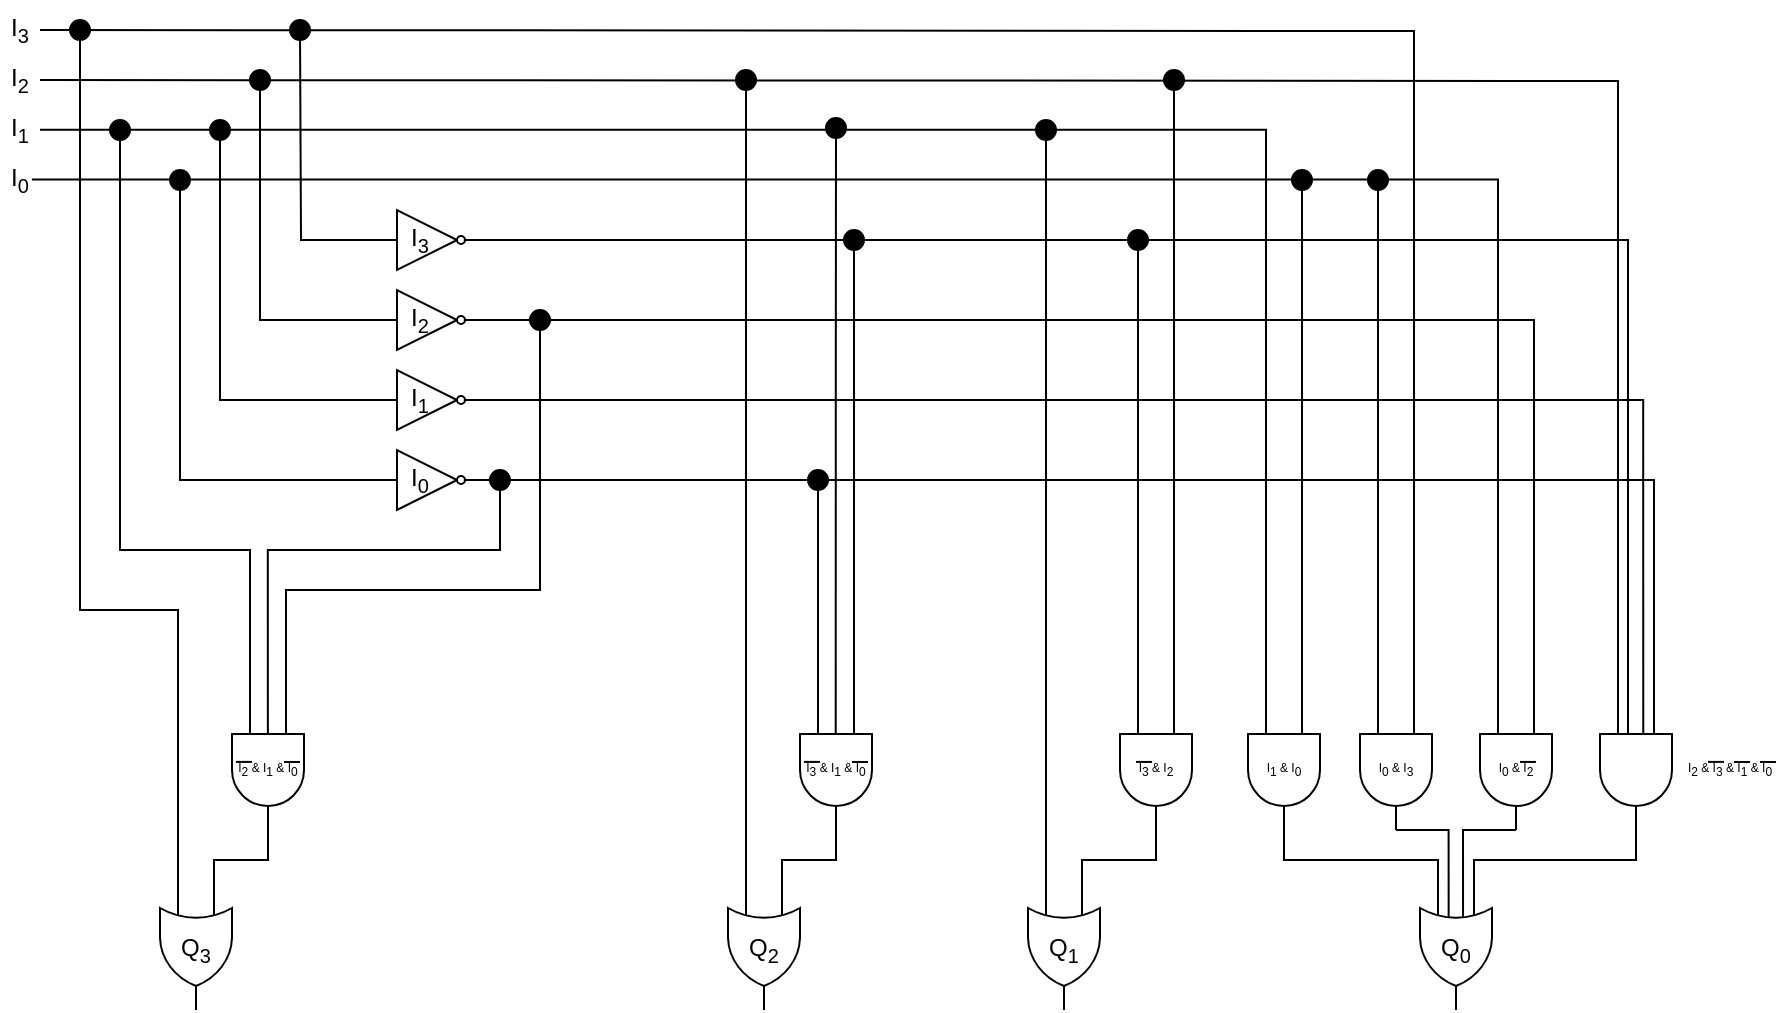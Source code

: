 <mxfile version="15.4.0" type="device"><diagram id="qhdzgQa4dN1xItQLGR_f" name="Page-1"><mxGraphModel dx="2607" dy="3973" grid="1" gridSize="10" guides="1" tooltips="1" connect="1" arrows="1" fold="1" page="1" pageScale="1" pageWidth="850" pageHeight="1100" math="0" shadow="0"><root><mxCell id="0"/><mxCell id="1" parent="0"/><mxCell id="BdLW9g0tiBQz_t7DV60y-3" value="" style="verticalLabelPosition=bottom;shadow=0;dashed=0;align=center;html=1;verticalAlign=top;shape=mxgraph.electrical.logic_gates.logic_gate;operation=or;direction=south;" vertex="1" parent="1"><mxGeometry x="554" y="590" width="36" height="60" as="geometry"/></mxCell><mxCell id="ufMoF6rWDQiRs9tF8nLe-1" value="" style="endArrow=none;html=1;rounded=0;edgeStyle=orthogonalEdgeStyle;entryX=0;entryY=0.25;entryDx=0;entryDy=0;entryPerimeter=0;" parent="1" edge="1" target="BdLW9g0tiBQz_t7DV60y-16"><mxGeometry width="50" height="50" relative="1" as="geometry"><mxPoint x="60" y="160" as="sourcePoint"/><mxPoint x="830" y="160" as="targetPoint"/></mxGeometry></mxCell><mxCell id="ufMoF6rWDQiRs9tF8nLe-2" value="I&lt;sub&gt;3&lt;/sub&gt;" style="text;html=1;strokeColor=none;fillColor=none;align=center;verticalAlign=middle;whiteSpace=wrap;rounded=0;" parent="1" vertex="1"><mxGeometry x="40" y="145" width="20" height="30" as="geometry"/></mxCell><mxCell id="ufMoF6rWDQiRs9tF8nLe-3" value="" style="endArrow=none;html=1;rounded=0;edgeStyle=orthogonalEdgeStyle;entryX=0;entryY=0.75;entryDx=0;entryDy=0;entryPerimeter=0;" parent="1" edge="1" target="BdLW9g0tiBQz_t7DV60y-17"><mxGeometry width="50" height="50" relative="1" as="geometry"><mxPoint x="60" y="185" as="sourcePoint"/><mxPoint x="830" y="185" as="targetPoint"/></mxGeometry></mxCell><mxCell id="ufMoF6rWDQiRs9tF8nLe-4" value="I&lt;sub&gt;2&lt;/sub&gt;" style="text;html=1;strokeColor=none;fillColor=none;align=center;verticalAlign=middle;whiteSpace=wrap;rounded=0;" parent="1" vertex="1"><mxGeometry x="40" y="170" width="20" height="30" as="geometry"/></mxCell><mxCell id="ufMoF6rWDQiRs9tF8nLe-11" value="" style="endArrow=none;html=1;rounded=0;edgeStyle=orthogonalEdgeStyle;entryX=0;entryY=0.75;entryDx=0;entryDy=0;entryPerimeter=0;" parent="1" edge="1" target="BdLW9g0tiBQz_t7DV60y-14"><mxGeometry width="50" height="50" relative="1" as="geometry"><mxPoint x="60" y="209.9" as="sourcePoint"/><mxPoint x="830" y="210" as="targetPoint"/><Array as="points"><mxPoint x="673" y="210"/></Array></mxGeometry></mxCell><mxCell id="ufMoF6rWDQiRs9tF8nLe-12" value="I&lt;sub&gt;&lt;font style=&quot;font-size: 10px&quot;&gt;1&lt;/font&gt;&lt;/sub&gt;" style="text;html=1;strokeColor=none;fillColor=none;align=center;verticalAlign=middle;whiteSpace=wrap;rounded=0;" parent="1" vertex="1"><mxGeometry x="40" y="195" width="20" height="30" as="geometry"/></mxCell><mxCell id="ufMoF6rWDQiRs9tF8nLe-13" value="" style="endArrow=none;html=1;rounded=0;edgeStyle=orthogonalEdgeStyle;entryX=0;entryY=0.75;entryDx=0;entryDy=0;entryPerimeter=0;" parent="1" edge="1" target="BdLW9g0tiBQz_t7DV60y-15"><mxGeometry width="50" height="50" relative="1" as="geometry"><mxPoint x="56" y="234.8" as="sourcePoint"/><mxPoint x="786" y="234.9" as="targetPoint"/><Array as="points"><mxPoint x="789" y="235"/></Array></mxGeometry></mxCell><mxCell id="ufMoF6rWDQiRs9tF8nLe-14" value="I&lt;sub&gt;&lt;font style=&quot;font-size: 10px&quot;&gt;0&lt;/font&gt;&lt;/sub&gt;" style="text;html=1;strokeColor=none;fillColor=none;align=center;verticalAlign=middle;whiteSpace=wrap;rounded=0;" parent="1" vertex="1"><mxGeometry x="40" y="220" width="20" height="30" as="geometry"/></mxCell><mxCell id="ufMoF6rWDQiRs9tF8nLe-16" value="" style="verticalLabelPosition=bottom;shadow=0;dashed=0;align=center;html=1;verticalAlign=top;shape=mxgraph.electrical.logic_gates.logic_gate;operation=and;direction=south;" parent="1" vertex="1"><mxGeometry x="156" y="500" width="36" height="60" as="geometry"/></mxCell><mxCell id="ufMoF6rWDQiRs9tF8nLe-17" value="" style="verticalLabelPosition=bottom;shadow=0;dashed=0;align=center;html=1;verticalAlign=top;shape=mxgraph.electrical.logic_gates.logic_gate;operation=or;direction=south;" parent="1" vertex="1"><mxGeometry x="120" y="590" width="36" height="60" as="geometry"/></mxCell><mxCell id="ufMoF6rWDQiRs9tF8nLe-18" value="" style="endArrow=none;html=1;rounded=0;edgeStyle=orthogonalEdgeStyle;exitX=0;exitY=0.75;exitDx=0;exitDy=0;exitPerimeter=0;" parent="1" source="ufMoF6rWDQiRs9tF8nLe-17" edge="1"><mxGeometry width="50" height="50" relative="1" as="geometry"><mxPoint x="30" y="360" as="sourcePoint"/><mxPoint x="80" y="160" as="targetPoint"/><Array as="points"><mxPoint x="129" y="450"/><mxPoint x="80" y="450"/></Array></mxGeometry></mxCell><mxCell id="ufMoF6rWDQiRs9tF8nLe-19" value="" style="ellipse;whiteSpace=wrap;html=1;aspect=fixed;fillColor=#000000;" parent="1" vertex="1"><mxGeometry x="75" y="155" width="10" height="10" as="geometry"/></mxCell><mxCell id="ufMoF6rWDQiRs9tF8nLe-20" value="" style="endArrow=none;html=1;rounded=0;edgeStyle=orthogonalEdgeStyle;entryX=1;entryY=0.5;entryDx=0;entryDy=0;entryPerimeter=0;exitX=0;exitY=0.25;exitDx=0;exitDy=0;exitPerimeter=0;" parent="1" source="ufMoF6rWDQiRs9tF8nLe-17" target="ufMoF6rWDQiRs9tF8nLe-16" edge="1"><mxGeometry width="50" height="50" relative="1" as="geometry"><mxPoint x="230" y="660" as="sourcePoint"/><mxPoint x="280" y="610" as="targetPoint"/></mxGeometry></mxCell><mxCell id="ufMoF6rWDQiRs9tF8nLe-21" value="" style="verticalLabelPosition=bottom;shadow=0;dashed=0;align=center;html=1;verticalAlign=top;shape=mxgraph.electrical.logic_gates.inverter_2;fillColor=#FFFFFF;" parent="1" vertex="1"><mxGeometry x="230" y="250" width="50" height="30" as="geometry"/></mxCell><mxCell id="ufMoF6rWDQiRs9tF8nLe-27" value="" style="endArrow=none;html=1;rounded=0;edgeStyle=orthogonalEdgeStyle;exitX=0;exitY=0.5;exitDx=0;exitDy=0;exitPerimeter=0;" parent="1" source="ufMoF6rWDQiRs9tF8nLe-21" edge="1"><mxGeometry width="50" height="50" relative="1" as="geometry"><mxPoint x="160" y="300" as="sourcePoint"/><mxPoint x="190" y="160" as="targetPoint"/></mxGeometry></mxCell><mxCell id="ufMoF6rWDQiRs9tF8nLe-28" value="" style="endArrow=none;html=1;rounded=0;edgeStyle=orthogonalEdgeStyle;entryX=0;entryY=0.5;entryDx=0;entryDy=0;entryPerimeter=0;" parent="1" target="ufMoF6rWDQiRs9tF8nLe-29" edge="1"><mxGeometry width="50" height="50" relative="1" as="geometry"><mxPoint x="170" y="185" as="sourcePoint"/><mxPoint x="230" y="300" as="targetPoint"/><Array as="points"><mxPoint x="170" y="185"/><mxPoint x="170" y="305"/></Array></mxGeometry></mxCell><mxCell id="ufMoF6rWDQiRs9tF8nLe-29" value="" style="verticalLabelPosition=bottom;shadow=0;dashed=0;align=center;html=1;verticalAlign=top;shape=mxgraph.electrical.logic_gates.inverter_2;fillColor=#FFFFFF;" parent="1" vertex="1"><mxGeometry x="230" y="290" width="50" height="30" as="geometry"/></mxCell><mxCell id="ufMoF6rWDQiRs9tF8nLe-30" value="" style="ellipse;whiteSpace=wrap;html=1;aspect=fixed;fillColor=#000000;" parent="1" vertex="1"><mxGeometry x="185" y="155" width="10" height="10" as="geometry"/></mxCell><mxCell id="ufMoF6rWDQiRs9tF8nLe-31" value="" style="ellipse;whiteSpace=wrap;html=1;aspect=fixed;fillColor=#000000;" parent="1" vertex="1"><mxGeometry x="165" y="180" width="10" height="10" as="geometry"/></mxCell><mxCell id="ufMoF6rWDQiRs9tF8nLe-32" value="" style="verticalLabelPosition=bottom;shadow=0;dashed=0;align=center;html=1;verticalAlign=top;shape=mxgraph.electrical.logic_gates.inverter_2;fillColor=#FFFFFF;" parent="1" vertex="1"><mxGeometry x="230" y="330" width="50" height="30" as="geometry"/></mxCell><mxCell id="ufMoF6rWDQiRs9tF8nLe-33" value="" style="endArrow=none;html=1;rounded=0;edgeStyle=orthogonalEdgeStyle;entryX=0;entryY=0.5;entryDx=0;entryDy=0;entryPerimeter=0;" parent="1" target="ufMoF6rWDQiRs9tF8nLe-32" edge="1"><mxGeometry width="50" height="50" relative="1" as="geometry"><mxPoint x="150" y="210" as="sourcePoint"/><mxPoint x="230" y="340" as="targetPoint"/><Array as="points"><mxPoint x="150" y="345"/></Array></mxGeometry></mxCell><mxCell id="ufMoF6rWDQiRs9tF8nLe-34" value="" style="ellipse;whiteSpace=wrap;html=1;aspect=fixed;fillColor=#000000;" parent="1" vertex="1"><mxGeometry x="145" y="205" width="10" height="10" as="geometry"/></mxCell><mxCell id="ufMoF6rWDQiRs9tF8nLe-36" value="" style="verticalLabelPosition=bottom;shadow=0;dashed=0;align=center;html=1;verticalAlign=top;shape=mxgraph.electrical.logic_gates.inverter_2;fillColor=#FFFFFF;" parent="1" vertex="1"><mxGeometry x="230" y="370" width="50" height="30" as="geometry"/></mxCell><mxCell id="ufMoF6rWDQiRs9tF8nLe-37" value="" style="endArrow=none;html=1;rounded=0;edgeStyle=orthogonalEdgeStyle;entryX=0;entryY=0.5;entryDx=0;entryDy=0;entryPerimeter=0;" parent="1" target="ufMoF6rWDQiRs9tF8nLe-36" edge="1"><mxGeometry width="50" height="50" relative="1" as="geometry"><mxPoint x="130" y="235" as="sourcePoint"/><mxPoint x="230" y="380" as="targetPoint"/><Array as="points"><mxPoint x="130" y="385"/></Array></mxGeometry></mxCell><mxCell id="ufMoF6rWDQiRs9tF8nLe-38" value="" style="ellipse;whiteSpace=wrap;html=1;aspect=fixed;fillColor=#000000;" parent="1" vertex="1"><mxGeometry x="125" y="230" width="10" height="10" as="geometry"/></mxCell><mxCell id="ufMoF6rWDQiRs9tF8nLe-39" value="" style="endArrow=none;html=1;rounded=0;edgeStyle=orthogonalEdgeStyle;exitX=0;exitY=0.75;exitDx=0;exitDy=0;exitPerimeter=0;" parent="1" source="ufMoF6rWDQiRs9tF8nLe-16" edge="1"><mxGeometry width="50" height="50" relative="1" as="geometry"><mxPoint x="230" y="500" as="sourcePoint"/><mxPoint x="100" y="210" as="targetPoint"/><Array as="points"><mxPoint x="165" y="420"/><mxPoint x="100" y="420"/></Array></mxGeometry></mxCell><mxCell id="ufMoF6rWDQiRs9tF8nLe-40" value="" style="ellipse;whiteSpace=wrap;html=1;aspect=fixed;fillColor=#000000;" parent="1" vertex="1"><mxGeometry x="95" y="205" width="10" height="10" as="geometry"/></mxCell><mxCell id="ufMoF6rWDQiRs9tF8nLe-41" value="" style="endArrow=none;html=1;rounded=0;edgeStyle=orthogonalEdgeStyle;entryX=1;entryY=0.5;entryDx=0;entryDy=0;entryPerimeter=0;exitX=0.199;exitY=0.502;exitDx=0;exitDy=0;exitPerimeter=0;" parent="1" source="ufMoF6rWDQiRs9tF8nLe-16" target="ufMoF6rWDQiRs9tF8nLe-36" edge="1"><mxGeometry width="50" height="50" relative="1" as="geometry"><mxPoint x="250" y="470" as="sourcePoint"/><mxPoint x="300" y="420" as="targetPoint"/><Array as="points"><mxPoint x="174" y="420"/><mxPoint x="290" y="420"/><mxPoint x="290" y="385"/></Array></mxGeometry></mxCell><mxCell id="ufMoF6rWDQiRs9tF8nLe-42" value="" style="endArrow=none;html=1;rounded=0;edgeStyle=orthogonalEdgeStyle;entryX=1;entryY=0.5;entryDx=0;entryDy=0;entryPerimeter=0;exitX=0;exitY=0.25;exitDx=0;exitDy=0;exitPerimeter=0;" parent="1" source="ufMoF6rWDQiRs9tF8nLe-16" target="ufMoF6rWDQiRs9tF8nLe-29" edge="1"><mxGeometry width="50" height="50" relative="1" as="geometry"><mxPoint x="300" y="470" as="sourcePoint"/><mxPoint x="350" y="420" as="targetPoint"/><Array as="points"><mxPoint x="183" y="440"/><mxPoint x="310" y="440"/><mxPoint x="310" y="305"/></Array></mxGeometry></mxCell><mxCell id="ufMoF6rWDQiRs9tF8nLe-43" value="I&lt;sub&gt;&lt;font style=&quot;font-size: 10px&quot;&gt;1&lt;/font&gt;&lt;/sub&gt;" style="text;html=1;strokeColor=none;fillColor=none;align=center;verticalAlign=middle;whiteSpace=wrap;rounded=0;" parent="1" vertex="1"><mxGeometry x="240" y="330" width="20" height="30" as="geometry"/></mxCell><mxCell id="ufMoF6rWDQiRs9tF8nLe-44" value="I&lt;sub&gt;0&lt;/sub&gt;" style="text;html=1;strokeColor=none;fillColor=none;align=center;verticalAlign=middle;whiteSpace=wrap;rounded=0;" parent="1" vertex="1"><mxGeometry x="240" y="370" width="20" height="30" as="geometry"/></mxCell><mxCell id="ufMoF6rWDQiRs9tF8nLe-45" value="I&lt;sub&gt;&lt;font style=&quot;font-size: 10px&quot;&gt;3&lt;/font&gt;&lt;/sub&gt;" style="text;html=1;strokeColor=none;fillColor=none;align=center;verticalAlign=middle;whiteSpace=wrap;rounded=0;" parent="1" vertex="1"><mxGeometry x="240" y="250" width="20" height="30" as="geometry"/></mxCell><mxCell id="ufMoF6rWDQiRs9tF8nLe-46" value="I&lt;sub&gt;&lt;font style=&quot;font-size: 10px&quot;&gt;2&lt;/font&gt;&lt;/sub&gt;" style="text;html=1;strokeColor=none;fillColor=none;align=center;verticalAlign=middle;whiteSpace=wrap;rounded=0;" parent="1" vertex="1"><mxGeometry x="240" y="290" width="20" height="30" as="geometry"/></mxCell><mxCell id="ufMoF6rWDQiRs9tF8nLe-48" value="Q&lt;sub&gt;3&lt;/sub&gt;" style="text;html=1;strokeColor=none;fillColor=none;align=center;verticalAlign=middle;whiteSpace=wrap;rounded=0;" parent="1" vertex="1"><mxGeometry x="128" y="605" width="20" height="30" as="geometry"/></mxCell><mxCell id="ufMoF6rWDQiRs9tF8nLe-50" value="" style="verticalLabelPosition=bottom;shadow=0;dashed=0;align=center;html=1;verticalAlign=top;shape=mxgraph.electrical.logic_gates.logic_gate;operation=or;direction=south;" parent="1" vertex="1"><mxGeometry x="404" y="590" width="36" height="60" as="geometry"/></mxCell><mxCell id="ufMoF6rWDQiRs9tF8nLe-51" value="" style="endArrow=none;html=1;rounded=0;edgeStyle=orthogonalEdgeStyle;exitX=1;exitY=0.5;exitDx=0;exitDy=0;exitPerimeter=0;entryX=0;entryY=0.25;entryDx=0;entryDy=0;entryPerimeter=0;" parent="1" source="ufMoF6rWDQiRs9tF8nLe-21" target="ufMoF6rWDQiRs9tF8nLe-54" edge="1"><mxGeometry width="50" height="50" relative="1" as="geometry"><mxPoint x="410" y="470" as="sourcePoint"/><mxPoint x="460" y="420" as="targetPoint"/></mxGeometry></mxCell><mxCell id="ufMoF6rWDQiRs9tF8nLe-52" value="" style="endArrow=none;html=1;rounded=0;edgeStyle=orthogonalEdgeStyle;exitX=0;exitY=0.75;exitDx=0;exitDy=0;exitPerimeter=0;" parent="1" source="ufMoF6rWDQiRs9tF8nLe-54" edge="1"><mxGeometry width="50" height="50" relative="1" as="geometry"><mxPoint x="389.0" y="595" as="sourcePoint"/><mxPoint x="290" y="385" as="targetPoint"/><Array as="points"><mxPoint x="449" y="385"/></Array></mxGeometry></mxCell><mxCell id="ufMoF6rWDQiRs9tF8nLe-53" value="" style="ellipse;whiteSpace=wrap;html=1;aspect=fixed;fillColor=#000000;" parent="1" vertex="1"><mxGeometry x="285" y="380" width="10" height="10" as="geometry"/></mxCell><mxCell id="ufMoF6rWDQiRs9tF8nLe-54" value="" style="verticalLabelPosition=bottom;shadow=0;dashed=0;align=center;html=1;verticalAlign=top;shape=mxgraph.electrical.logic_gates.logic_gate;operation=and;direction=south;" parent="1" vertex="1"><mxGeometry x="440" y="500" width="36" height="60" as="geometry"/></mxCell><mxCell id="ufMoF6rWDQiRs9tF8nLe-55" value="" style="endArrow=none;html=1;rounded=0;edgeStyle=orthogonalEdgeStyle;exitX=0.204;exitY=0.504;exitDx=0;exitDy=0;exitPerimeter=0;" parent="1" source="ufMoF6rWDQiRs9tF8nLe-54" edge="1"><mxGeometry width="50" height="50" relative="1" as="geometry"><mxPoint x="458" y="470" as="sourcePoint"/><mxPoint x="458" y="210" as="targetPoint"/><Array as="points"><mxPoint x="458" y="331"/></Array></mxGeometry></mxCell><mxCell id="ufMoF6rWDQiRs9tF8nLe-56" value="" style="ellipse;whiteSpace=wrap;html=1;aspect=fixed;fillColor=#000000;" parent="1" vertex="1"><mxGeometry x="453" y="204" width="10" height="10" as="geometry"/></mxCell><mxCell id="ufMoF6rWDQiRs9tF8nLe-57" value="" style="endArrow=none;html=1;rounded=0;edgeStyle=orthogonalEdgeStyle;exitX=0;exitY=0.25;exitDx=0;exitDy=0;exitPerimeter=0;entryX=1;entryY=0.5;entryDx=0;entryDy=0;entryPerimeter=0;" parent="1" source="ufMoF6rWDQiRs9tF8nLe-50" target="ufMoF6rWDQiRs9tF8nLe-54" edge="1"><mxGeometry width="50" height="50" relative="1" as="geometry"><mxPoint x="540" y="580" as="sourcePoint"/><mxPoint x="590" y="530" as="targetPoint"/></mxGeometry></mxCell><mxCell id="ufMoF6rWDQiRs9tF8nLe-58" value="" style="endArrow=none;html=1;rounded=0;edgeStyle=orthogonalEdgeStyle;exitX=0;exitY=0.75;exitDx=0;exitDy=0;exitPerimeter=0;" parent="1" source="ufMoF6rWDQiRs9tF8nLe-50" edge="1"><mxGeometry width="50" height="50" relative="1" as="geometry"><mxPoint x="413.0" y="545" as="sourcePoint"/><mxPoint x="413" y="185" as="targetPoint"/></mxGeometry></mxCell><mxCell id="ufMoF6rWDQiRs9tF8nLe-59" value="" style="ellipse;whiteSpace=wrap;html=1;aspect=fixed;fillColor=#000000;" parent="1" vertex="1"><mxGeometry x="408" y="180" width="10" height="10" as="geometry"/></mxCell><mxCell id="ufMoF6rWDQiRs9tF8nLe-60" value="Q&lt;sub&gt;&lt;font style=&quot;font-size: 10px&quot;&gt;2&lt;/font&gt;&lt;/sub&gt;" style="text;html=1;strokeColor=none;fillColor=none;align=center;verticalAlign=middle;whiteSpace=wrap;rounded=0;" parent="1" vertex="1"><mxGeometry x="412" y="605" width="20" height="30" as="geometry"/></mxCell><mxCell id="BdLW9g0tiBQz_t7DV60y-2" value="Q&lt;sub&gt;&lt;font style=&quot;font-size: 10px&quot;&gt;1&lt;/font&gt;&lt;/sub&gt;" style="text;html=1;strokeColor=none;fillColor=none;align=center;verticalAlign=middle;whiteSpace=wrap;rounded=0;" vertex="1" parent="1"><mxGeometry x="562" y="605" width="20" height="30" as="geometry"/></mxCell><mxCell id="BdLW9g0tiBQz_t7DV60y-4" value="" style="endArrow=none;html=1;rounded=0;edgeStyle=orthogonalEdgeStyle;exitX=0;exitY=0.75;exitDx=0;exitDy=0;exitPerimeter=0;" edge="1" parent="1" source="BdLW9g0tiBQz_t7DV60y-3"><mxGeometry width="50" height="50" relative="1" as="geometry"><mxPoint x="700" y="480" as="sourcePoint"/><mxPoint x="563" y="210" as="targetPoint"/></mxGeometry></mxCell><mxCell id="BdLW9g0tiBQz_t7DV60y-5" value="" style="ellipse;whiteSpace=wrap;html=1;aspect=fixed;fillColor=#000000;" vertex="1" parent="1"><mxGeometry x="558" y="205" width="10" height="10" as="geometry"/></mxCell><mxCell id="BdLW9g0tiBQz_t7DV60y-6" value="" style="verticalLabelPosition=bottom;shadow=0;dashed=0;align=center;html=1;verticalAlign=top;shape=mxgraph.electrical.logic_gates.logic_gate;operation=and;direction=south;" vertex="1" parent="1"><mxGeometry x="600" y="500" width="36" height="60" as="geometry"/></mxCell><mxCell id="BdLW9g0tiBQz_t7DV60y-7" value="" style="endArrow=none;html=1;rounded=0;edgeStyle=orthogonalEdgeStyle;exitX=0;exitY=0.25;exitDx=0;exitDy=0;exitPerimeter=0;entryX=1;entryY=0.5;entryDx=0;entryDy=0;entryPerimeter=0;" edge="1" parent="1" source="BdLW9g0tiBQz_t7DV60y-3" target="BdLW9g0tiBQz_t7DV60y-6"><mxGeometry width="50" height="50" relative="1" as="geometry"><mxPoint x="660" y="640" as="sourcePoint"/><mxPoint x="710" y="590" as="targetPoint"/></mxGeometry></mxCell><mxCell id="BdLW9g0tiBQz_t7DV60y-8" value="" style="endArrow=none;html=1;rounded=0;edgeStyle=orthogonalEdgeStyle;exitX=0;exitY=0.75;exitDx=0;exitDy=0;exitPerimeter=0;" edge="1" parent="1" source="BdLW9g0tiBQz_t7DV60y-6"><mxGeometry width="50" height="50" relative="1" as="geometry"><mxPoint x="609" y="495" as="sourcePoint"/><mxPoint x="460" y="265" as="targetPoint"/><Array as="points"><mxPoint x="609" y="265"/></Array></mxGeometry></mxCell><mxCell id="BdLW9g0tiBQz_t7DV60y-9" value="" style="ellipse;whiteSpace=wrap;html=1;aspect=fixed;fillColor=#000000;" vertex="1" parent="1"><mxGeometry x="462" y="260" width="10" height="10" as="geometry"/></mxCell><mxCell id="BdLW9g0tiBQz_t7DV60y-10" value="" style="endArrow=none;html=1;rounded=0;edgeStyle=orthogonalEdgeStyle;exitX=0;exitY=0.25;exitDx=0;exitDy=0;exitPerimeter=0;" edge="1" parent="1" source="BdLW9g0tiBQz_t7DV60y-6"><mxGeometry width="50" height="50" relative="1" as="geometry"><mxPoint x="627.0" y="495" as="sourcePoint"/><mxPoint x="627" y="185" as="targetPoint"/></mxGeometry></mxCell><mxCell id="BdLW9g0tiBQz_t7DV60y-11" value="" style="ellipse;whiteSpace=wrap;html=1;aspect=fixed;fillColor=#000000;" vertex="1" parent="1"><mxGeometry x="622" y="180" width="10" height="10" as="geometry"/></mxCell><mxCell id="BdLW9g0tiBQz_t7DV60y-12" value="" style="verticalLabelPosition=bottom;shadow=0;dashed=0;align=center;html=1;verticalAlign=top;shape=mxgraph.electrical.logic_gates.logic_gate;operation=or;direction=south;" vertex="1" parent="1"><mxGeometry x="750" y="590" width="36" height="60" as="geometry"/></mxCell><mxCell id="BdLW9g0tiBQz_t7DV60y-13" value="Q&lt;sub&gt;&lt;font style=&quot;font-size: 10px&quot;&gt;0&lt;/font&gt;&lt;/sub&gt;" style="text;html=1;strokeColor=none;fillColor=none;align=center;verticalAlign=middle;whiteSpace=wrap;rounded=0;" vertex="1" parent="1"><mxGeometry x="758" y="605" width="20" height="30" as="geometry"/></mxCell><mxCell id="BdLW9g0tiBQz_t7DV60y-14" value="" style="verticalLabelPosition=bottom;shadow=0;dashed=0;align=center;html=1;verticalAlign=top;shape=mxgraph.electrical.logic_gates.logic_gate;operation=and;direction=south;" vertex="1" parent="1"><mxGeometry x="664" y="500" width="36" height="60" as="geometry"/></mxCell><mxCell id="BdLW9g0tiBQz_t7DV60y-15" value="" style="verticalLabelPosition=bottom;shadow=0;dashed=0;align=center;html=1;verticalAlign=top;shape=mxgraph.electrical.logic_gates.logic_gate;operation=and;direction=south;" vertex="1" parent="1"><mxGeometry x="780" y="500" width="36" height="60" as="geometry"/></mxCell><mxCell id="BdLW9g0tiBQz_t7DV60y-16" value="" style="verticalLabelPosition=bottom;shadow=0;dashed=0;align=center;html=1;verticalAlign=top;shape=mxgraph.electrical.logic_gates.logic_gate;operation=and;direction=south;" vertex="1" parent="1"><mxGeometry x="720" y="500" width="36" height="60" as="geometry"/></mxCell><mxCell id="BdLW9g0tiBQz_t7DV60y-17" value="" style="verticalLabelPosition=bottom;shadow=0;dashed=0;align=center;html=1;verticalAlign=top;shape=mxgraph.electrical.logic_gates.logic_gate;operation=and;direction=south;" vertex="1" parent="1"><mxGeometry x="840" y="500" width="36" height="60" as="geometry"/></mxCell><mxCell id="BdLW9g0tiBQz_t7DV60y-19" value="" style="endArrow=none;html=1;rounded=0;edgeStyle=orthogonalEdgeStyle;exitX=0;exitY=0.25;exitDx=0;exitDy=0;exitPerimeter=0;" edge="1" parent="1"><mxGeometry width="50" height="50" relative="1" as="geometry"><mxPoint x="691.0" y="505" as="sourcePoint"/><mxPoint x="691" y="235" as="targetPoint"/></mxGeometry></mxCell><mxCell id="BdLW9g0tiBQz_t7DV60y-20" value="" style="ellipse;whiteSpace=wrap;html=1;aspect=fixed;fillColor=#000000;" vertex="1" parent="1"><mxGeometry x="686" y="230" width="10" height="10" as="geometry"/></mxCell><mxCell id="BdLW9g0tiBQz_t7DV60y-22" value="" style="endArrow=none;html=1;rounded=0;edgeStyle=orthogonalEdgeStyle;exitX=0;exitY=0.75;exitDx=0;exitDy=0;exitPerimeter=0;" edge="1" parent="1"><mxGeometry width="50" height="50" relative="1" as="geometry"><mxPoint x="729.0" y="505" as="sourcePoint"/><mxPoint x="729" y="235" as="targetPoint"/></mxGeometry></mxCell><mxCell id="BdLW9g0tiBQz_t7DV60y-23" value="" style="ellipse;whiteSpace=wrap;html=1;aspect=fixed;fillColor=#000000;" vertex="1" parent="1"><mxGeometry x="724" y="230" width="10" height="10" as="geometry"/></mxCell><mxCell id="BdLW9g0tiBQz_t7DV60y-28" value="" style="endArrow=none;html=1;rounded=0;edgeStyle=orthogonalEdgeStyle;exitX=0;exitY=0.25;exitDx=0;exitDy=0;exitPerimeter=0;" edge="1" parent="1" source="BdLW9g0tiBQz_t7DV60y-15"><mxGeometry width="50" height="50" relative="1" as="geometry"><mxPoint x="807" y="495" as="sourcePoint"/><mxPoint x="310" y="305" as="targetPoint"/><Array as="points"><mxPoint x="807" y="305"/></Array></mxGeometry></mxCell><mxCell id="BdLW9g0tiBQz_t7DV60y-29" value="" style="ellipse;whiteSpace=wrap;html=1;aspect=fixed;fillColor=#000000;" vertex="1" parent="1"><mxGeometry x="305" y="300" width="10" height="10" as="geometry"/></mxCell><mxCell id="BdLW9g0tiBQz_t7DV60y-30" value="" style="endArrow=none;html=1;rounded=0;edgeStyle=orthogonalEdgeStyle;exitX=0.2;exitY=0.604;exitDx=0;exitDy=0;exitPerimeter=0;" edge="1" parent="1"><mxGeometry width="50" height="50" relative="1" as="geometry"><mxPoint x="855.256" y="512.0" as="sourcePoint"/><mxPoint x="610.381" y="265" as="targetPoint"/><Array as="points"><mxPoint x="854" y="512"/><mxPoint x="854" y="265"/></Array></mxGeometry></mxCell><mxCell id="BdLW9g0tiBQz_t7DV60y-31" value="" style="ellipse;whiteSpace=wrap;html=1;aspect=fixed;fillColor=#000000;" vertex="1" parent="1"><mxGeometry x="604" y="260" width="10" height="10" as="geometry"/></mxCell><mxCell id="BdLW9g0tiBQz_t7DV60y-32" value="" style="endArrow=none;html=1;rounded=0;edgeStyle=orthogonalEdgeStyle;exitX=0.197;exitY=0.399;exitDx=0;exitDy=0;exitPerimeter=0;entryX=1;entryY=0.5;entryDx=0;entryDy=0;entryPerimeter=0;" edge="1" parent="1" source="BdLW9g0tiBQz_t7DV60y-17" target="ufMoF6rWDQiRs9tF8nLe-32"><mxGeometry width="50" height="50" relative="1" as="geometry"><mxPoint x="880" y="480" as="sourcePoint"/><mxPoint x="930" y="430" as="targetPoint"/><Array as="points"><mxPoint x="862" y="345"/></Array></mxGeometry></mxCell><mxCell id="BdLW9g0tiBQz_t7DV60y-33" value="" style="endArrow=none;html=1;rounded=0;edgeStyle=orthogonalEdgeStyle;exitX=0;exitY=0.25;exitDx=0;exitDy=0;exitPerimeter=0;" edge="1" parent="1" source="BdLW9g0tiBQz_t7DV60y-17"><mxGeometry width="50" height="50" relative="1" as="geometry"><mxPoint x="869.0" y="495" as="sourcePoint"/><mxPoint x="449" y="385" as="targetPoint"/><Array as="points"><mxPoint x="867" y="385"/></Array></mxGeometry></mxCell><mxCell id="BdLW9g0tiBQz_t7DV60y-34" value="" style="ellipse;whiteSpace=wrap;html=1;aspect=fixed;fillColor=#000000;" vertex="1" parent="1"><mxGeometry x="444" y="380" width="10" height="10" as="geometry"/></mxCell><mxCell id="BdLW9g0tiBQz_t7DV60y-36" value="" style="endArrow=none;html=1;rounded=0;edgeStyle=orthogonalEdgeStyle;exitX=1;exitY=0.5;exitDx=0;exitDy=0;exitPerimeter=0;entryX=0;entryY=0.75;entryDx=0;entryDy=0;entryPerimeter=0;" edge="1" parent="1" source="BdLW9g0tiBQz_t7DV60y-14" target="BdLW9g0tiBQz_t7DV60y-12"><mxGeometry width="50" height="50" relative="1" as="geometry"><mxPoint x="670" y="630" as="sourcePoint"/><mxPoint x="720" y="580" as="targetPoint"/></mxGeometry></mxCell><mxCell id="BdLW9g0tiBQz_t7DV60y-37" value="" style="endArrow=none;html=1;rounded=0;edgeStyle=orthogonalEdgeStyle;exitX=1;exitY=0.5;exitDx=0;exitDy=0;exitPerimeter=0;entryX=0.222;entryY=0.602;entryDx=0;entryDy=0;entryPerimeter=0;" edge="1" parent="1" source="BdLW9g0tiBQz_t7DV60y-16" target="BdLW9g0tiBQz_t7DV60y-12"><mxGeometry width="50" height="50" relative="1" as="geometry"><mxPoint x="692" y="570" as="sourcePoint"/><mxPoint x="769" y="600" as="targetPoint"/><Array as="points"><mxPoint x="764" y="560"/></Array></mxGeometry></mxCell><mxCell id="BdLW9g0tiBQz_t7DV60y-38" value="" style="endArrow=none;html=1;rounded=0;edgeStyle=orthogonalEdgeStyle;exitX=1;exitY=0.5;exitDx=0;exitDy=0;exitPerimeter=0;entryX=0.222;entryY=0.402;entryDx=0;entryDy=0;entryPerimeter=0;" edge="1" parent="1" source="BdLW9g0tiBQz_t7DV60y-15" target="BdLW9g0tiBQz_t7DV60y-12"><mxGeometry width="50" height="50" relative="1" as="geometry"><mxPoint x="780" y="575" as="sourcePoint"/><mxPoint x="857" y="605" as="targetPoint"/><Array as="points"><mxPoint x="772" y="560"/></Array></mxGeometry></mxCell><mxCell id="BdLW9g0tiBQz_t7DV60y-39" value="" style="endArrow=none;html=1;rounded=0;edgeStyle=orthogonalEdgeStyle;exitX=0;exitY=0.25;exitDx=0;exitDy=0;exitPerimeter=0;entryX=1;entryY=0.5;entryDx=0;entryDy=0;entryPerimeter=0;" edge="1" parent="1" source="BdLW9g0tiBQz_t7DV60y-12" target="BdLW9g0tiBQz_t7DV60y-17"><mxGeometry width="50" height="50" relative="1" as="geometry"><mxPoint x="820" y="630" as="sourcePoint"/><mxPoint x="870" y="580" as="targetPoint"/></mxGeometry></mxCell><mxCell id="BdLW9g0tiBQz_t7DV60y-40" value="I&lt;sub style=&quot;font-size: 6px;&quot;&gt;2 &lt;/sub&gt;&amp;amp; I&lt;sub style=&quot;font-size: 6px;&quot;&gt;1&lt;/sub&gt;&amp;nbsp;&amp;amp; I&lt;sub style=&quot;font-size: 6px;&quot;&gt;0&lt;/sub&gt;" style="text;html=1;strokeColor=none;fillColor=none;align=center;verticalAlign=middle;whiteSpace=wrap;rounded=0;fontSize=6;" vertex="1" parent="1"><mxGeometry x="157" y="522.5" width="34" height="15" as="geometry"/></mxCell><mxCell id="BdLW9g0tiBQz_t7DV60y-41" value="" style="endArrow=none;html=1;rounded=0;fontSize=6;edgeStyle=orthogonalEdgeStyle;" edge="1" parent="1"><mxGeometry width="50" height="50" relative="1" as="geometry"><mxPoint x="158" y="525.95" as="sourcePoint"/><mxPoint x="166" y="525.95" as="targetPoint"/></mxGeometry></mxCell><mxCell id="BdLW9g0tiBQz_t7DV60y-43" value="" style="endArrow=none;html=1;rounded=0;fontSize=6;edgeStyle=orthogonalEdgeStyle;" edge="1" parent="1"><mxGeometry width="50" height="50" relative="1" as="geometry"><mxPoint x="182" y="526" as="sourcePoint"/><mxPoint x="190" y="526" as="targetPoint"/></mxGeometry></mxCell><mxCell id="BdLW9g0tiBQz_t7DV60y-45" value="I&lt;sub&gt;&lt;font style=&quot;font-size: 6px&quot;&gt;3&lt;/font&gt;&lt;/sub&gt;&lt;sub style=&quot;font-size: 6px&quot;&gt;&amp;nbsp;&lt;/sub&gt;&amp;amp; I&lt;sub style=&quot;font-size: 6px&quot;&gt;1&lt;/sub&gt;&amp;nbsp;&amp;amp; I&lt;sub style=&quot;font-size: 6px&quot;&gt;0&lt;/sub&gt;" style="text;html=1;strokeColor=none;fillColor=none;align=center;verticalAlign=middle;whiteSpace=wrap;rounded=0;fontSize=6;" vertex="1" parent="1"><mxGeometry x="441" y="522.5" width="34" height="15" as="geometry"/></mxCell><mxCell id="BdLW9g0tiBQz_t7DV60y-46" value="" style="endArrow=none;html=1;rounded=0;fontSize=6;edgeStyle=orthogonalEdgeStyle;" edge="1" parent="1"><mxGeometry width="50" height="50" relative="1" as="geometry"><mxPoint x="442" y="525.95" as="sourcePoint"/><mxPoint x="450" y="525.95" as="targetPoint"/></mxGeometry></mxCell><mxCell id="BdLW9g0tiBQz_t7DV60y-47" value="" style="endArrow=none;html=1;rounded=0;fontSize=6;edgeStyle=orthogonalEdgeStyle;" edge="1" parent="1"><mxGeometry width="50" height="50" relative="1" as="geometry"><mxPoint x="466" y="526" as="sourcePoint"/><mxPoint x="474" y="526" as="targetPoint"/></mxGeometry></mxCell><mxCell id="BdLW9g0tiBQz_t7DV60y-48" value="I&lt;sub&gt;&lt;font style=&quot;font-size: 6px&quot;&gt;3&lt;/font&gt;&lt;/sub&gt;&lt;sub style=&quot;font-size: 6px&quot;&gt;&amp;nbsp;&lt;/sub&gt;&amp;amp; I&lt;sub&gt;&lt;font style=&quot;font-size: 6px&quot;&gt;2&lt;/font&gt;&lt;/sub&gt;" style="text;html=1;strokeColor=none;fillColor=none;align=center;verticalAlign=middle;whiteSpace=wrap;rounded=0;fontSize=6;" vertex="1" parent="1"><mxGeometry x="601" y="522.5" width="34" height="15" as="geometry"/></mxCell><mxCell id="BdLW9g0tiBQz_t7DV60y-49" value="" style="endArrow=none;html=1;rounded=0;fontSize=6;edgeStyle=orthogonalEdgeStyle;" edge="1" parent="1"><mxGeometry width="50" height="50" relative="1" as="geometry"><mxPoint x="608" y="525.97" as="sourcePoint"/><mxPoint x="616" y="525.97" as="targetPoint"/></mxGeometry></mxCell><mxCell id="BdLW9g0tiBQz_t7DV60y-50" value="I&lt;sub&gt;&lt;font style=&quot;font-size: 6px&quot;&gt;1&lt;/font&gt;&lt;/sub&gt;&lt;sub style=&quot;font-size: 6px&quot;&gt;&amp;nbsp;&lt;/sub&gt;&amp;amp; I&lt;sub&gt;&lt;font style=&quot;font-size: 6px&quot;&gt;0&lt;/font&gt;&lt;/sub&gt;" style="text;html=1;strokeColor=none;fillColor=none;align=center;verticalAlign=middle;whiteSpace=wrap;rounded=0;fontSize=6;" vertex="1" parent="1"><mxGeometry x="665" y="522.5" width="34" height="15" as="geometry"/></mxCell><mxCell id="BdLW9g0tiBQz_t7DV60y-52" value="I&lt;sub&gt;&lt;font style=&quot;font-size: 6px&quot;&gt;0&lt;/font&gt;&lt;/sub&gt;&lt;sub style=&quot;font-size: 6px&quot;&gt;&amp;nbsp;&lt;/sub&gt;&amp;amp; I&lt;sub&gt;&lt;font style=&quot;font-size: 6px&quot;&gt;3&lt;/font&gt;&lt;/sub&gt;" style="text;html=1;strokeColor=none;fillColor=none;align=center;verticalAlign=middle;whiteSpace=wrap;rounded=0;fontSize=6;" vertex="1" parent="1"><mxGeometry x="721" y="522.5" width="34" height="15" as="geometry"/></mxCell><mxCell id="BdLW9g0tiBQz_t7DV60y-53" value="I&lt;sub&gt;&lt;font style=&quot;font-size: 6px&quot;&gt;0&lt;/font&gt;&lt;/sub&gt;&lt;sub style=&quot;font-size: 6px&quot;&gt;&amp;nbsp;&lt;/sub&gt;&amp;amp; I&lt;sub&gt;&lt;font style=&quot;font-size: 6px&quot;&gt;2&lt;/font&gt;&lt;/sub&gt;" style="text;html=1;strokeColor=none;fillColor=none;align=center;verticalAlign=middle;whiteSpace=wrap;rounded=0;fontSize=6;" vertex="1" parent="1"><mxGeometry x="781" y="522.5" width="34" height="15" as="geometry"/></mxCell><mxCell id="BdLW9g0tiBQz_t7DV60y-54" value="" style="endArrow=none;html=1;rounded=0;fontSize=6;edgeStyle=orthogonalEdgeStyle;" edge="1" parent="1"><mxGeometry width="50" height="50" relative="1" as="geometry"><mxPoint x="800" y="525.97" as="sourcePoint"/><mxPoint x="808" y="525.97" as="targetPoint"/></mxGeometry></mxCell><mxCell id="BdLW9g0tiBQz_t7DV60y-55" value="I&lt;sub&gt;&lt;font style=&quot;font-size: 6px&quot;&gt;2&lt;/font&gt;&lt;/sub&gt; &amp;amp; I&lt;sub&gt;&lt;font style=&quot;font-size: 6px&quot;&gt;3&lt;/font&gt;&lt;/sub&gt;&lt;sub style=&quot;font-size: 6px&quot;&gt;&amp;nbsp;&lt;/sub&gt;&amp;amp; I&lt;sub style=&quot;font-size: 6px&quot;&gt;1&lt;/sub&gt;&amp;nbsp;&amp;amp; I&lt;sub style=&quot;font-size: 6px&quot;&gt;0&lt;/sub&gt;" style="text;html=1;strokeColor=none;fillColor=none;align=center;verticalAlign=middle;whiteSpace=wrap;rounded=0;fontSize=6;" vertex="1" parent="1"><mxGeometry x="880" y="522.5" width="50" height="15" as="geometry"/></mxCell><mxCell id="BdLW9g0tiBQz_t7DV60y-56" value="" style="endArrow=none;html=1;rounded=0;fontSize=6;edgeStyle=orthogonalEdgeStyle;" edge="1" parent="1"><mxGeometry width="50" height="50" relative="1" as="geometry"><mxPoint x="894" y="525.95" as="sourcePoint"/><mxPoint x="902" y="525.95" as="targetPoint"/></mxGeometry></mxCell><mxCell id="BdLW9g0tiBQz_t7DV60y-57" value="" style="endArrow=none;html=1;rounded=0;fontSize=6;edgeStyle=orthogonalEdgeStyle;" edge="1" parent="1"><mxGeometry width="50" height="50" relative="1" as="geometry"><mxPoint x="907" y="526" as="sourcePoint"/><mxPoint x="915" y="526" as="targetPoint"/></mxGeometry></mxCell><mxCell id="BdLW9g0tiBQz_t7DV60y-58" value="" style="endArrow=none;html=1;rounded=0;fontSize=6;edgeStyle=orthogonalEdgeStyle;" edge="1" parent="1"><mxGeometry width="50" height="50" relative="1" as="geometry"><mxPoint x="920" y="526" as="sourcePoint"/><mxPoint x="928" y="526" as="targetPoint"/></mxGeometry></mxCell></root></mxGraphModel></diagram></mxfile>
